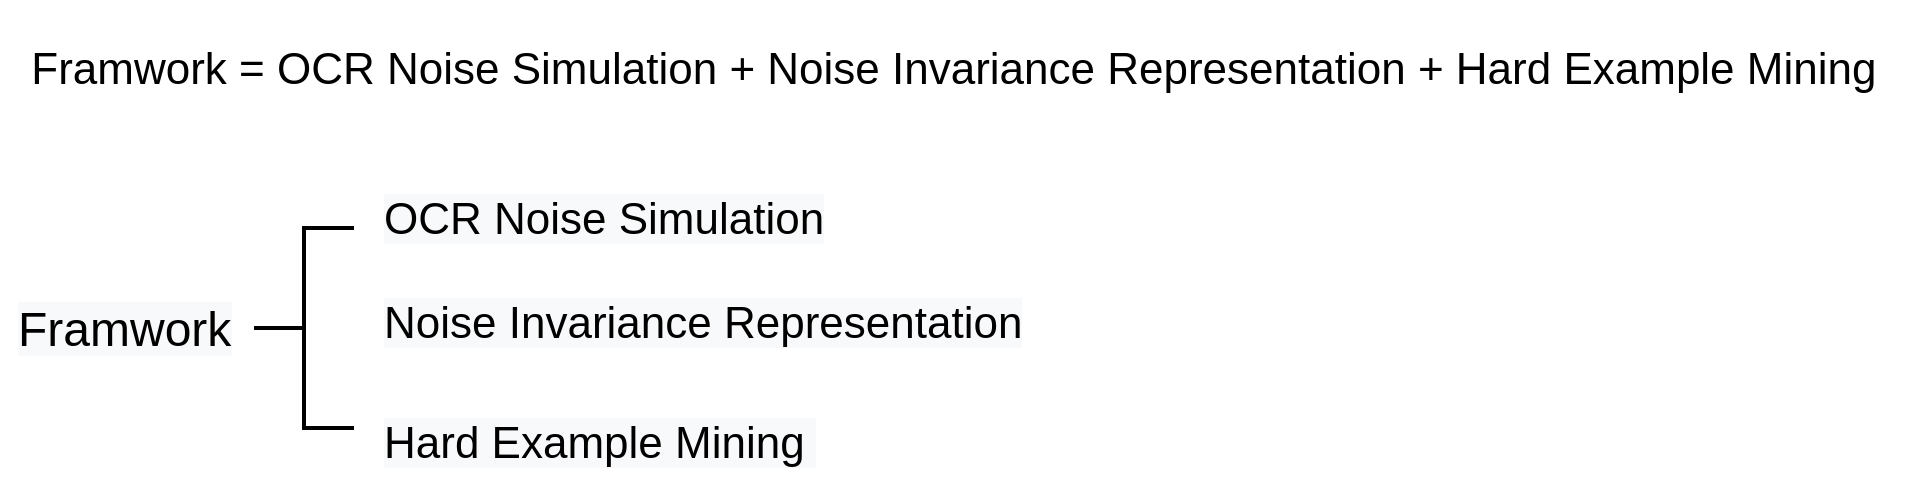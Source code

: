 <mxfile version="14.9.3" type="github">
  <diagram id="ckr3IFwzHtIP38Wj0wko" name="Page-1">
    <mxGraphModel dx="893" dy="509" grid="1" gridSize="10" guides="1" tooltips="1" connect="1" arrows="1" fold="1" page="1" pageScale="1" pageWidth="827" pageHeight="1169" math="0" shadow="0">
      <root>
        <mxCell id="0" />
        <mxCell id="1" parent="0" />
        <mxCell id="ChrVWWuQa9GCthDphiuW-1" value="Framwork = OCR Noise Simulation +&amp;nbsp;Noise Invariance Representation + Hard Example Mining&amp;nbsp;" style="text;html=1;strokeColor=none;fillColor=none;align=center;verticalAlign=middle;whiteSpace=wrap;rounded=0;fontSize=22;" vertex="1" parent="1">
          <mxGeometry x="670" y="240" width="960" height="70" as="geometry" />
        </mxCell>
        <mxCell id="ChrVWWuQa9GCthDphiuW-5" value="" style="strokeWidth=2;html=1;shape=mxgraph.flowchart.annotation_2;align=left;labelPosition=right;pointerEvents=1;fontSize=22;" vertex="1" parent="1">
          <mxGeometry x="797" y="354" width="50" height="100" as="geometry" />
        </mxCell>
        <mxCell id="ChrVWWuQa9GCthDphiuW-6" value="&lt;meta charset=&quot;utf-8&quot; style=&quot;font-size: 24px;&quot;&gt;&lt;span style=&quot;color: rgb(0, 0, 0); font-family: helvetica; font-size: 24px; font-style: normal; font-weight: 400; letter-spacing: normal; text-align: center; text-indent: 0px; text-transform: none; word-spacing: 0px; background-color: rgb(248, 249, 250); display: inline; float: none;&quot;&gt;Framwork&lt;/span&gt;" style="text;whiteSpace=wrap;html=1;fontSize=24;" vertex="1" parent="1">
          <mxGeometry x="677" y="384" width="120" height="40" as="geometry" />
        </mxCell>
        <mxCell id="ChrVWWuQa9GCthDphiuW-7" value="&lt;meta charset=&quot;utf-8&quot;&gt;&lt;span style=&quot;color: rgb(0, 0, 0); font-family: helvetica; font-size: 22px; font-style: normal; font-weight: 400; letter-spacing: normal; text-align: center; text-indent: 0px; text-transform: none; word-spacing: 0px; background-color: rgb(248, 249, 250); display: inline; float: none;&quot;&gt;OCR Noise Simulation&lt;/span&gt;" style="text;whiteSpace=wrap;html=1;fontSize=22;" vertex="1" parent="1">
          <mxGeometry x="860" y="330" width="250" height="40" as="geometry" />
        </mxCell>
        <mxCell id="ChrVWWuQa9GCthDphiuW-8" value="&lt;meta charset=&quot;utf-8&quot;&gt;&lt;span style=&quot;color: rgb(0, 0, 0); font-family: helvetica; font-size: 22px; font-style: normal; font-weight: 400; letter-spacing: normal; text-align: center; text-indent: 0px; text-transform: none; word-spacing: 0px; background-color: rgb(248, 249, 250); display: inline; float: none;&quot;&gt;Noise Invariance Representation&lt;/span&gt;" style="text;whiteSpace=wrap;html=1;fontSize=24;" vertex="1" parent="1">
          <mxGeometry x="860" y="380" width="340" height="40" as="geometry" />
        </mxCell>
        <mxCell id="ChrVWWuQa9GCthDphiuW-9" value="&lt;meta charset=&quot;utf-8&quot;&gt;&lt;span style=&quot;color: rgb(0, 0, 0); font-family: helvetica; font-size: 22px; font-style: normal; font-weight: 400; letter-spacing: normal; text-align: center; text-indent: 0px; text-transform: none; word-spacing: 0px; background-color: rgb(248, 249, 250); display: inline; float: none;&quot;&gt;Hard Example Mining&amp;nbsp;&lt;/span&gt;" style="text;whiteSpace=wrap;html=1;fontSize=24;" vertex="1" parent="1">
          <mxGeometry x="860" y="440" width="240" height="40" as="geometry" />
        </mxCell>
      </root>
    </mxGraphModel>
  </diagram>
</mxfile>

